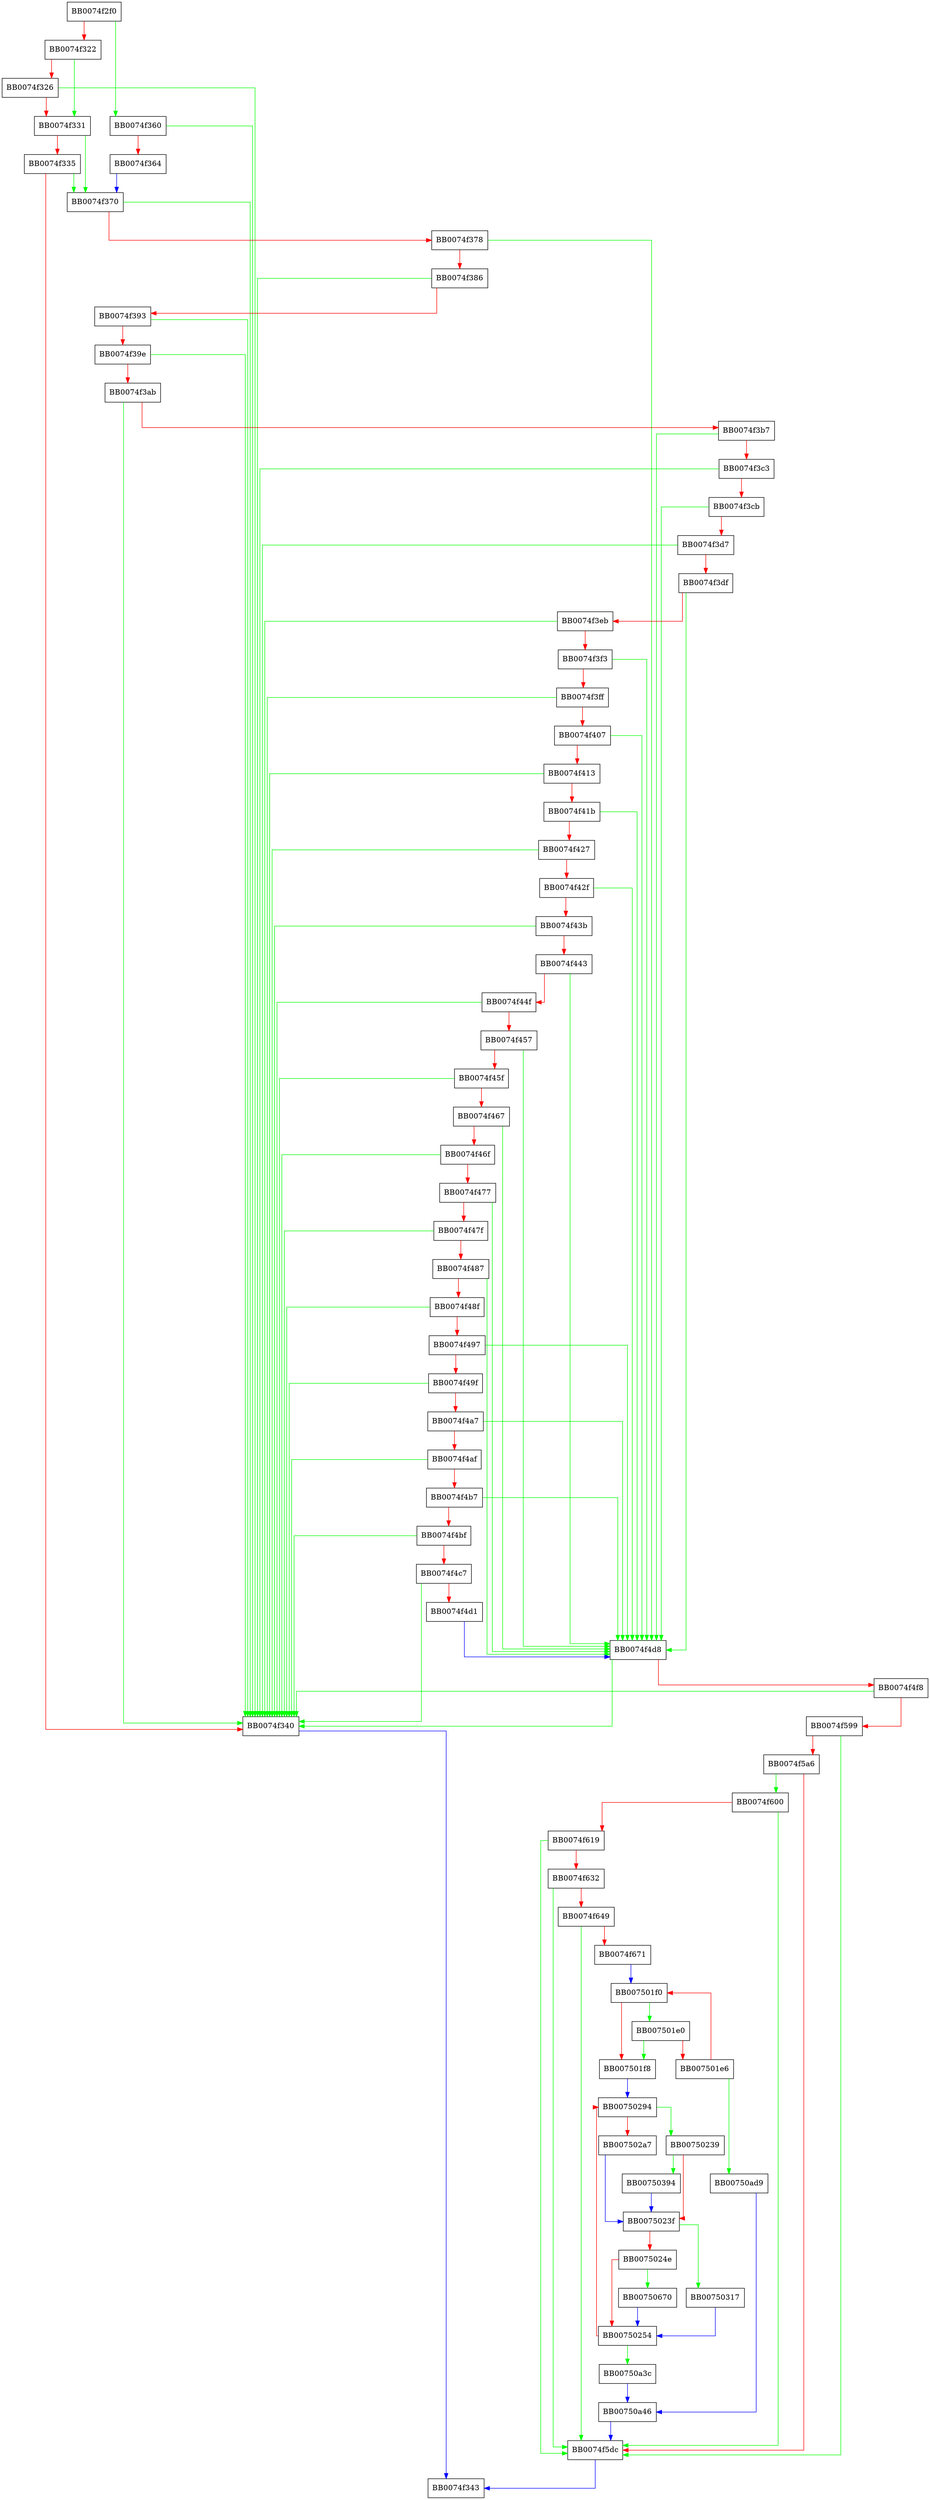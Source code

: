 digraph ossl_ed25519_verify {
  node [shape="box"];
  graph [splines=ortho];
  BB0074f2f0 -> BB0074f360 [color="green"];
  BB0074f2f0 -> BB0074f322 [color="red"];
  BB0074f322 -> BB0074f331 [color="green"];
  BB0074f322 -> BB0074f326 [color="red"];
  BB0074f326 -> BB0074f340 [color="green"];
  BB0074f326 -> BB0074f331 [color="red"];
  BB0074f331 -> BB0074f370 [color="green"];
  BB0074f331 -> BB0074f335 [color="red"];
  BB0074f335 -> BB0074f370 [color="green"];
  BB0074f335 -> BB0074f340 [color="red"];
  BB0074f340 -> BB0074f343 [color="blue"];
  BB0074f360 -> BB0074f340 [color="green"];
  BB0074f360 -> BB0074f364 [color="red"];
  BB0074f364 -> BB0074f370 [color="blue"];
  BB0074f370 -> BB0074f340 [color="green"];
  BB0074f370 -> BB0074f378 [color="red"];
  BB0074f378 -> BB0074f4d8 [color="green"];
  BB0074f378 -> BB0074f386 [color="red"];
  BB0074f386 -> BB0074f340 [color="green"];
  BB0074f386 -> BB0074f393 [color="red"];
  BB0074f393 -> BB0074f340 [color="green"];
  BB0074f393 -> BB0074f39e [color="red"];
  BB0074f39e -> BB0074f340 [color="green"];
  BB0074f39e -> BB0074f3ab [color="red"];
  BB0074f3ab -> BB0074f340 [color="green"];
  BB0074f3ab -> BB0074f3b7 [color="red"];
  BB0074f3b7 -> BB0074f4d8 [color="green"];
  BB0074f3b7 -> BB0074f3c3 [color="red"];
  BB0074f3c3 -> BB0074f340 [color="green"];
  BB0074f3c3 -> BB0074f3cb [color="red"];
  BB0074f3cb -> BB0074f4d8 [color="green"];
  BB0074f3cb -> BB0074f3d7 [color="red"];
  BB0074f3d7 -> BB0074f340 [color="green"];
  BB0074f3d7 -> BB0074f3df [color="red"];
  BB0074f3df -> BB0074f4d8 [color="green"];
  BB0074f3df -> BB0074f3eb [color="red"];
  BB0074f3eb -> BB0074f340 [color="green"];
  BB0074f3eb -> BB0074f3f3 [color="red"];
  BB0074f3f3 -> BB0074f4d8 [color="green"];
  BB0074f3f3 -> BB0074f3ff [color="red"];
  BB0074f3ff -> BB0074f340 [color="green"];
  BB0074f3ff -> BB0074f407 [color="red"];
  BB0074f407 -> BB0074f4d8 [color="green"];
  BB0074f407 -> BB0074f413 [color="red"];
  BB0074f413 -> BB0074f340 [color="green"];
  BB0074f413 -> BB0074f41b [color="red"];
  BB0074f41b -> BB0074f4d8 [color="green"];
  BB0074f41b -> BB0074f427 [color="red"];
  BB0074f427 -> BB0074f340 [color="green"];
  BB0074f427 -> BB0074f42f [color="red"];
  BB0074f42f -> BB0074f4d8 [color="green"];
  BB0074f42f -> BB0074f43b [color="red"];
  BB0074f43b -> BB0074f340 [color="green"];
  BB0074f43b -> BB0074f443 [color="red"];
  BB0074f443 -> BB0074f4d8 [color="green"];
  BB0074f443 -> BB0074f44f [color="red"];
  BB0074f44f -> BB0074f340 [color="green"];
  BB0074f44f -> BB0074f457 [color="red"];
  BB0074f457 -> BB0074f4d8 [color="green"];
  BB0074f457 -> BB0074f45f [color="red"];
  BB0074f45f -> BB0074f340 [color="green"];
  BB0074f45f -> BB0074f467 [color="red"];
  BB0074f467 -> BB0074f4d8 [color="green"];
  BB0074f467 -> BB0074f46f [color="red"];
  BB0074f46f -> BB0074f340 [color="green"];
  BB0074f46f -> BB0074f477 [color="red"];
  BB0074f477 -> BB0074f4d8 [color="green"];
  BB0074f477 -> BB0074f47f [color="red"];
  BB0074f47f -> BB0074f340 [color="green"];
  BB0074f47f -> BB0074f487 [color="red"];
  BB0074f487 -> BB0074f4d8 [color="green"];
  BB0074f487 -> BB0074f48f [color="red"];
  BB0074f48f -> BB0074f340 [color="green"];
  BB0074f48f -> BB0074f497 [color="red"];
  BB0074f497 -> BB0074f4d8 [color="green"];
  BB0074f497 -> BB0074f49f [color="red"];
  BB0074f49f -> BB0074f340 [color="green"];
  BB0074f49f -> BB0074f4a7 [color="red"];
  BB0074f4a7 -> BB0074f4d8 [color="green"];
  BB0074f4a7 -> BB0074f4af [color="red"];
  BB0074f4af -> BB0074f340 [color="green"];
  BB0074f4af -> BB0074f4b7 [color="red"];
  BB0074f4b7 -> BB0074f4d8 [color="green"];
  BB0074f4b7 -> BB0074f4bf [color="red"];
  BB0074f4bf -> BB0074f340 [color="green"];
  BB0074f4bf -> BB0074f4c7 [color="red"];
  BB0074f4c7 -> BB0074f340 [color="green"];
  BB0074f4c7 -> BB0074f4d1 [color="red"];
  BB0074f4d1 -> BB0074f4d8 [color="blue"];
  BB0074f4d8 -> BB0074f340 [color="green"];
  BB0074f4d8 -> BB0074f4f8 [color="red"];
  BB0074f4f8 -> BB0074f340 [color="green"];
  BB0074f4f8 -> BB0074f599 [color="red"];
  BB0074f599 -> BB0074f5dc [color="green"];
  BB0074f599 -> BB0074f5a6 [color="red"];
  BB0074f5a6 -> BB0074f600 [color="green"];
  BB0074f5a6 -> BB0074f5dc [color="red"];
  BB0074f5dc -> BB0074f343 [color="blue"];
  BB0074f600 -> BB0074f5dc [color="green"];
  BB0074f600 -> BB0074f619 [color="red"];
  BB0074f619 -> BB0074f5dc [color="green"];
  BB0074f619 -> BB0074f632 [color="red"];
  BB0074f632 -> BB0074f5dc [color="green"];
  BB0074f632 -> BB0074f649 [color="red"];
  BB0074f649 -> BB0074f5dc [color="green"];
  BB0074f649 -> BB0074f671 [color="red"];
  BB0074f671 -> BB007501f0 [color="blue"];
  BB007501e0 -> BB007501f8 [color="green"];
  BB007501e0 -> BB007501e6 [color="red"];
  BB007501e6 -> BB00750ad9 [color="green"];
  BB007501e6 -> BB007501f0 [color="red"];
  BB007501f0 -> BB007501e0 [color="green"];
  BB007501f0 -> BB007501f8 [color="red"];
  BB007501f8 -> BB00750294 [color="blue"];
  BB00750239 -> BB00750394 [color="green"];
  BB00750239 -> BB0075023f [color="red"];
  BB0075023f -> BB00750317 [color="green"];
  BB0075023f -> BB0075024e [color="red"];
  BB0075024e -> BB00750670 [color="green"];
  BB0075024e -> BB00750254 [color="red"];
  BB00750254 -> BB00750a3c [color="green"];
  BB00750254 -> BB00750294 [color="red"];
  BB00750294 -> BB00750239 [color="green"];
  BB00750294 -> BB007502a7 [color="red"];
  BB007502a7 -> BB0075023f [color="blue"];
  BB00750317 -> BB00750254 [color="blue"];
  BB00750394 -> BB0075023f [color="blue"];
  BB00750670 -> BB00750254 [color="blue"];
  BB00750a3c -> BB00750a46 [color="blue"];
  BB00750a46 -> BB0074f5dc [color="blue"];
  BB00750ad9 -> BB00750a46 [color="blue"];
}